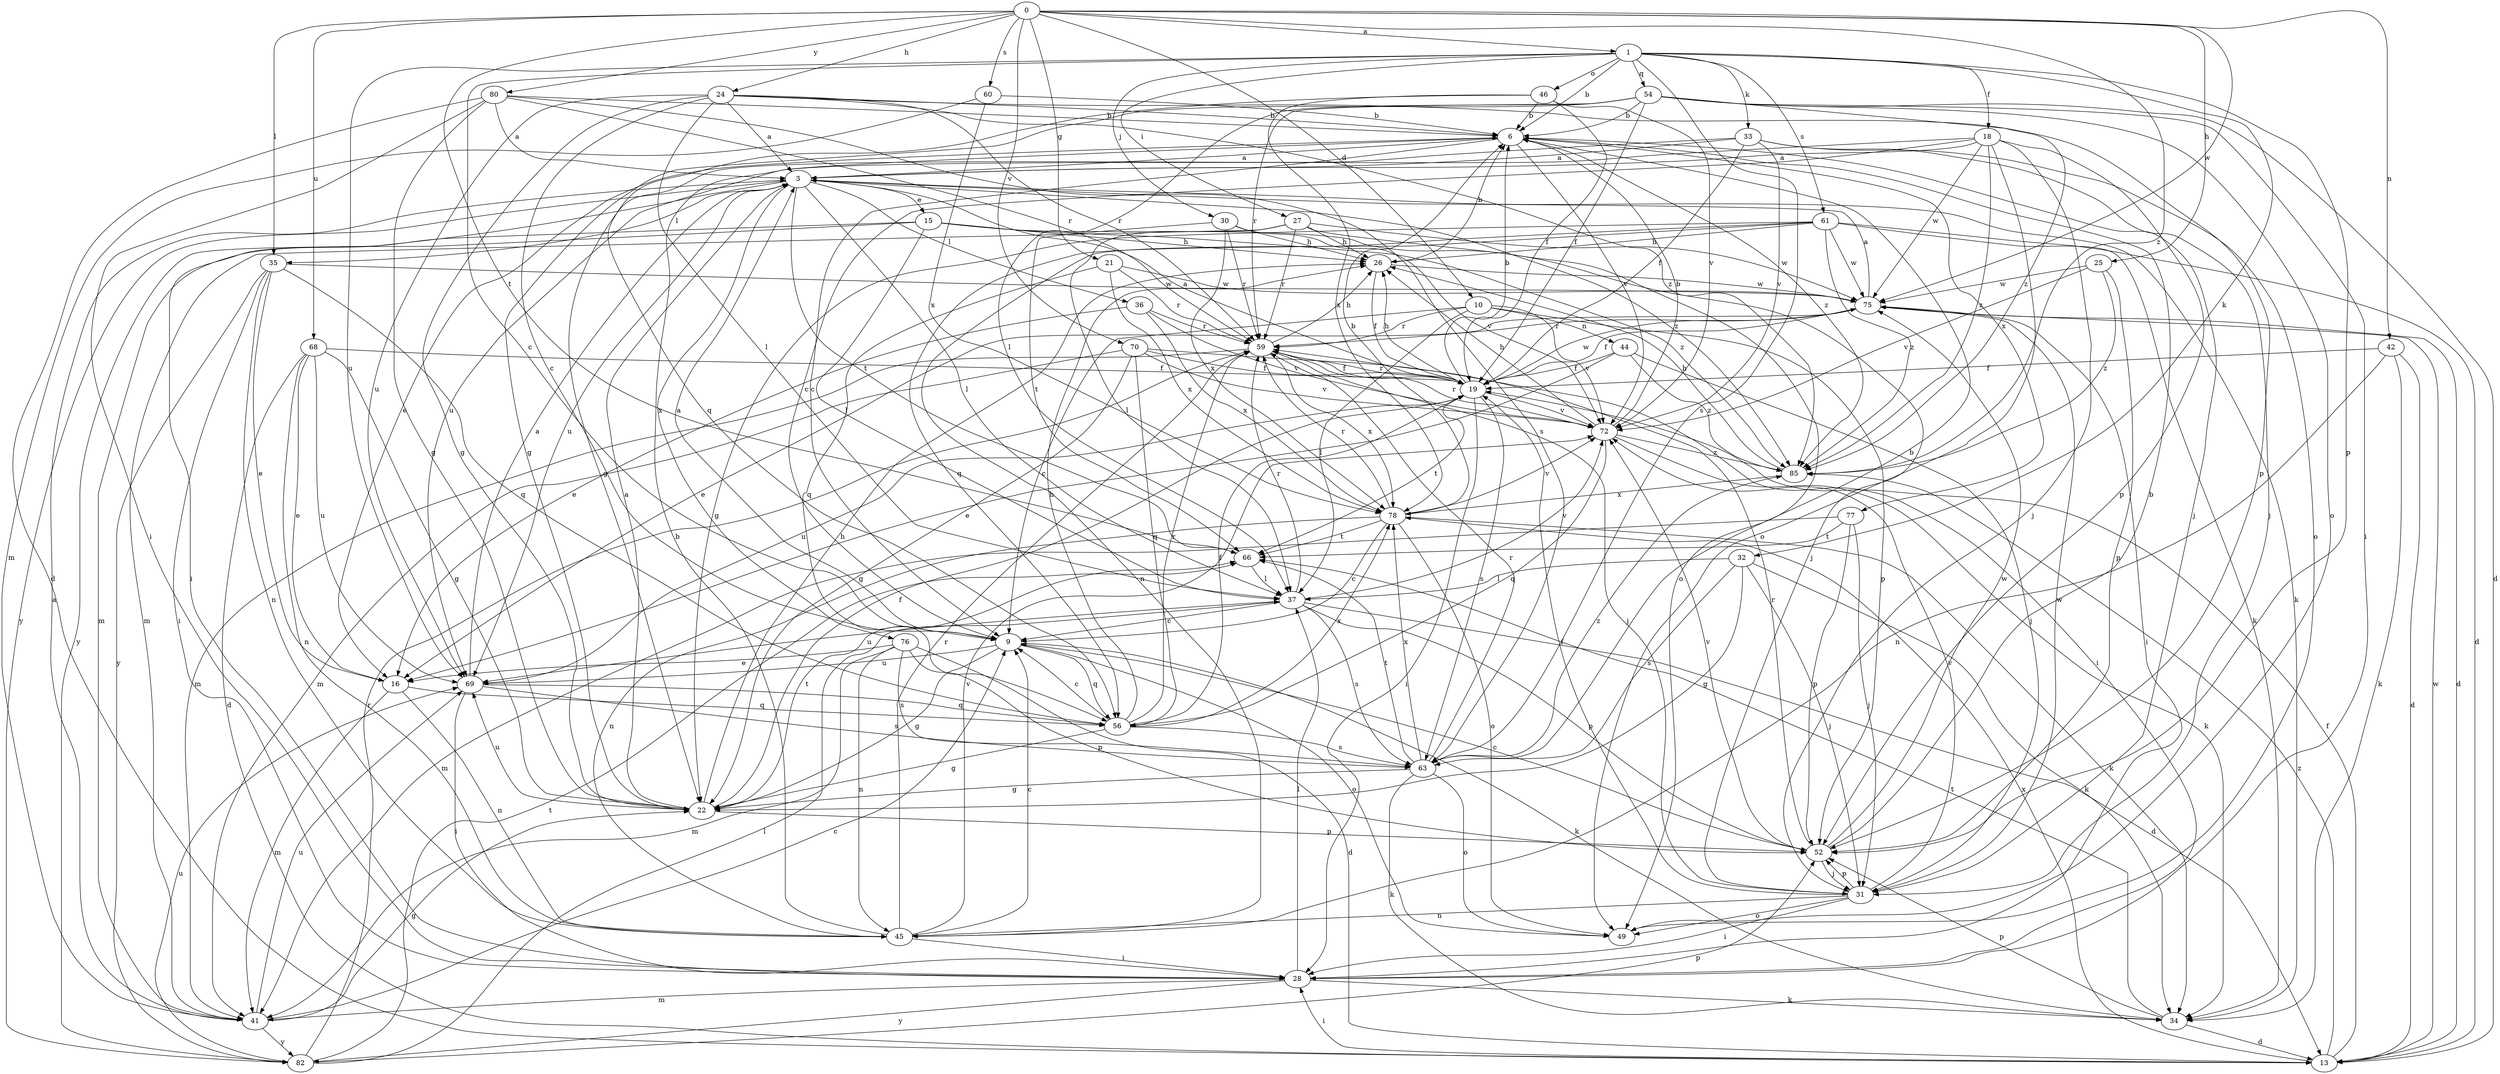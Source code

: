strict digraph  {
0;
1;
3;
6;
9;
10;
13;
15;
16;
18;
19;
21;
22;
24;
25;
26;
27;
28;
30;
31;
32;
33;
34;
35;
36;
37;
41;
42;
44;
45;
46;
49;
52;
54;
56;
59;
60;
61;
63;
66;
68;
69;
70;
72;
75;
76;
77;
78;
80;
82;
85;
0 -> 1  [label=a];
0 -> 10  [label=d];
0 -> 21  [label=g];
0 -> 24  [label=h];
0 -> 25  [label=h];
0 -> 35  [label=l];
0 -> 42  [label=n];
0 -> 60  [label=s];
0 -> 66  [label=t];
0 -> 68  [label=u];
0 -> 70  [label=v];
0 -> 75  [label=w];
0 -> 80  [label=y];
0 -> 85  [label=z];
1 -> 6  [label=b];
1 -> 9  [label=c];
1 -> 18  [label=f];
1 -> 27  [label=i];
1 -> 30  [label=j];
1 -> 32  [label=k];
1 -> 33  [label=k];
1 -> 46  [label=o];
1 -> 52  [label=p];
1 -> 54  [label=q];
1 -> 61  [label=s];
1 -> 63  [label=s];
1 -> 69  [label=u];
3 -> 15  [label=e];
3 -> 28  [label=i];
3 -> 34  [label=k];
3 -> 35  [label=l];
3 -> 36  [label=l];
3 -> 37  [label=l];
3 -> 66  [label=t];
3 -> 69  [label=u];
3 -> 76  [label=x];
3 -> 82  [label=y];
3 -> 85  [label=z];
6 -> 3  [label=a];
6 -> 9  [label=c];
6 -> 16  [label=e];
6 -> 31  [label=j];
6 -> 72  [label=v];
6 -> 77  [label=x];
6 -> 85  [label=z];
9 -> 3  [label=a];
9 -> 22  [label=g];
9 -> 34  [label=k];
9 -> 49  [label=o];
9 -> 56  [label=q];
9 -> 69  [label=u];
10 -> 9  [label=c];
10 -> 37  [label=l];
10 -> 44  [label=n];
10 -> 52  [label=p];
10 -> 59  [label=r];
10 -> 72  [label=v];
13 -> 19  [label=f];
13 -> 28  [label=i];
13 -> 75  [label=w];
13 -> 78  [label=x];
13 -> 85  [label=z];
15 -> 26  [label=h];
15 -> 31  [label=j];
15 -> 37  [label=l];
15 -> 41  [label=m];
15 -> 82  [label=y];
15 -> 85  [label=z];
16 -> 41  [label=m];
16 -> 45  [label=n];
16 -> 56  [label=q];
18 -> 3  [label=a];
18 -> 9  [label=c];
18 -> 31  [label=j];
18 -> 49  [label=o];
18 -> 52  [label=p];
18 -> 69  [label=u];
18 -> 75  [label=w];
18 -> 85  [label=z];
19 -> 3  [label=a];
19 -> 6  [label=b];
19 -> 26  [label=h];
19 -> 28  [label=i];
19 -> 59  [label=r];
19 -> 63  [label=s];
19 -> 66  [label=t];
19 -> 69  [label=u];
19 -> 72  [label=v];
19 -> 75  [label=w];
21 -> 56  [label=q];
21 -> 59  [label=r];
21 -> 75  [label=w];
21 -> 78  [label=x];
22 -> 3  [label=a];
22 -> 19  [label=f];
22 -> 26  [label=h];
22 -> 52  [label=p];
22 -> 66  [label=t];
22 -> 69  [label=u];
24 -> 3  [label=a];
24 -> 6  [label=b];
24 -> 9  [label=c];
24 -> 22  [label=g];
24 -> 37  [label=l];
24 -> 52  [label=p];
24 -> 59  [label=r];
24 -> 69  [label=u];
24 -> 85  [label=z];
25 -> 52  [label=p];
25 -> 72  [label=v];
25 -> 75  [label=w];
25 -> 85  [label=z];
26 -> 6  [label=b];
26 -> 19  [label=f];
26 -> 75  [label=w];
27 -> 26  [label=h];
27 -> 37  [label=l];
27 -> 41  [label=m];
27 -> 49  [label=o];
27 -> 59  [label=r];
27 -> 75  [label=w];
28 -> 34  [label=k];
28 -> 37  [label=l];
28 -> 41  [label=m];
28 -> 82  [label=y];
30 -> 26  [label=h];
30 -> 59  [label=r];
30 -> 66  [label=t];
30 -> 72  [label=v];
30 -> 78  [label=x];
31 -> 19  [label=f];
31 -> 28  [label=i];
31 -> 45  [label=n];
31 -> 49  [label=o];
31 -> 52  [label=p];
31 -> 72  [label=v];
31 -> 75  [label=w];
32 -> 22  [label=g];
32 -> 31  [label=j];
32 -> 34  [label=k];
32 -> 37  [label=l];
32 -> 63  [label=s];
33 -> 3  [label=a];
33 -> 19  [label=f];
33 -> 22  [label=g];
33 -> 31  [label=j];
33 -> 49  [label=o];
33 -> 72  [label=v];
34 -> 13  [label=d];
34 -> 52  [label=p];
34 -> 66  [label=t];
35 -> 16  [label=e];
35 -> 28  [label=i];
35 -> 45  [label=n];
35 -> 56  [label=q];
35 -> 75  [label=w];
35 -> 82  [label=y];
36 -> 16  [label=e];
36 -> 59  [label=r];
36 -> 72  [label=v];
36 -> 78  [label=x];
37 -> 9  [label=c];
37 -> 13  [label=d];
37 -> 52  [label=p];
37 -> 59  [label=r];
37 -> 63  [label=s];
37 -> 69  [label=u];
37 -> 72  [label=v];
41 -> 3  [label=a];
41 -> 9  [label=c];
41 -> 22  [label=g];
41 -> 69  [label=u];
41 -> 82  [label=y];
42 -> 13  [label=d];
42 -> 19  [label=f];
42 -> 34  [label=k];
42 -> 45  [label=n];
44 -> 16  [label=e];
44 -> 19  [label=f];
44 -> 31  [label=j];
44 -> 85  [label=z];
45 -> 6  [label=b];
45 -> 9  [label=c];
45 -> 28  [label=i];
45 -> 59  [label=r];
45 -> 72  [label=v];
46 -> 6  [label=b];
46 -> 19  [label=f];
46 -> 56  [label=q];
46 -> 72  [label=v];
46 -> 78  [label=x];
52 -> 6  [label=b];
52 -> 9  [label=c];
52 -> 31  [label=j];
52 -> 59  [label=r];
52 -> 72  [label=v];
52 -> 75  [label=w];
54 -> 6  [label=b];
54 -> 13  [label=d];
54 -> 19  [label=f];
54 -> 22  [label=g];
54 -> 28  [label=i];
54 -> 37  [label=l];
54 -> 49  [label=o];
54 -> 59  [label=r];
54 -> 85  [label=z];
56 -> 9  [label=c];
56 -> 19  [label=f];
56 -> 22  [label=g];
56 -> 26  [label=h];
56 -> 59  [label=r];
56 -> 63  [label=s];
56 -> 78  [label=x];
59 -> 19  [label=f];
59 -> 26  [label=h];
59 -> 31  [label=j];
59 -> 41  [label=m];
59 -> 78  [label=x];
60 -> 6  [label=b];
60 -> 41  [label=m];
60 -> 78  [label=x];
61 -> 13  [label=d];
61 -> 22  [label=g];
61 -> 26  [label=h];
61 -> 34  [label=k];
61 -> 45  [label=n];
61 -> 56  [label=q];
61 -> 75  [label=w];
61 -> 85  [label=z];
63 -> 6  [label=b];
63 -> 22  [label=g];
63 -> 34  [label=k];
63 -> 49  [label=o];
63 -> 59  [label=r];
63 -> 66  [label=t];
63 -> 78  [label=x];
63 -> 85  [label=z];
66 -> 37  [label=l];
68 -> 13  [label=d];
68 -> 16  [label=e];
68 -> 19  [label=f];
68 -> 22  [label=g];
68 -> 45  [label=n];
68 -> 69  [label=u];
69 -> 3  [label=a];
69 -> 28  [label=i];
69 -> 56  [label=q];
69 -> 63  [label=s];
70 -> 19  [label=f];
70 -> 22  [label=g];
70 -> 28  [label=i];
70 -> 41  [label=m];
70 -> 56  [label=q];
70 -> 72  [label=v];
72 -> 6  [label=b];
72 -> 26  [label=h];
72 -> 34  [label=k];
72 -> 56  [label=q];
72 -> 59  [label=r];
72 -> 85  [label=z];
75 -> 3  [label=a];
75 -> 13  [label=d];
75 -> 16  [label=e];
75 -> 19  [label=f];
75 -> 28  [label=i];
75 -> 59  [label=r];
76 -> 13  [label=d];
76 -> 16  [label=e];
76 -> 41  [label=m];
76 -> 45  [label=n];
76 -> 52  [label=p];
76 -> 63  [label=s];
77 -> 31  [label=j];
77 -> 41  [label=m];
77 -> 52  [label=p];
77 -> 66  [label=t];
78 -> 6  [label=b];
78 -> 9  [label=c];
78 -> 34  [label=k];
78 -> 45  [label=n];
78 -> 49  [label=o];
78 -> 59  [label=r];
78 -> 66  [label=t];
78 -> 72  [label=v];
80 -> 3  [label=a];
80 -> 6  [label=b];
80 -> 13  [label=d];
80 -> 22  [label=g];
80 -> 28  [label=i];
80 -> 59  [label=r];
80 -> 63  [label=s];
82 -> 37  [label=l];
82 -> 52  [label=p];
82 -> 59  [label=r];
82 -> 66  [label=t];
82 -> 69  [label=u];
85 -> 26  [label=h];
85 -> 78  [label=x];
}
